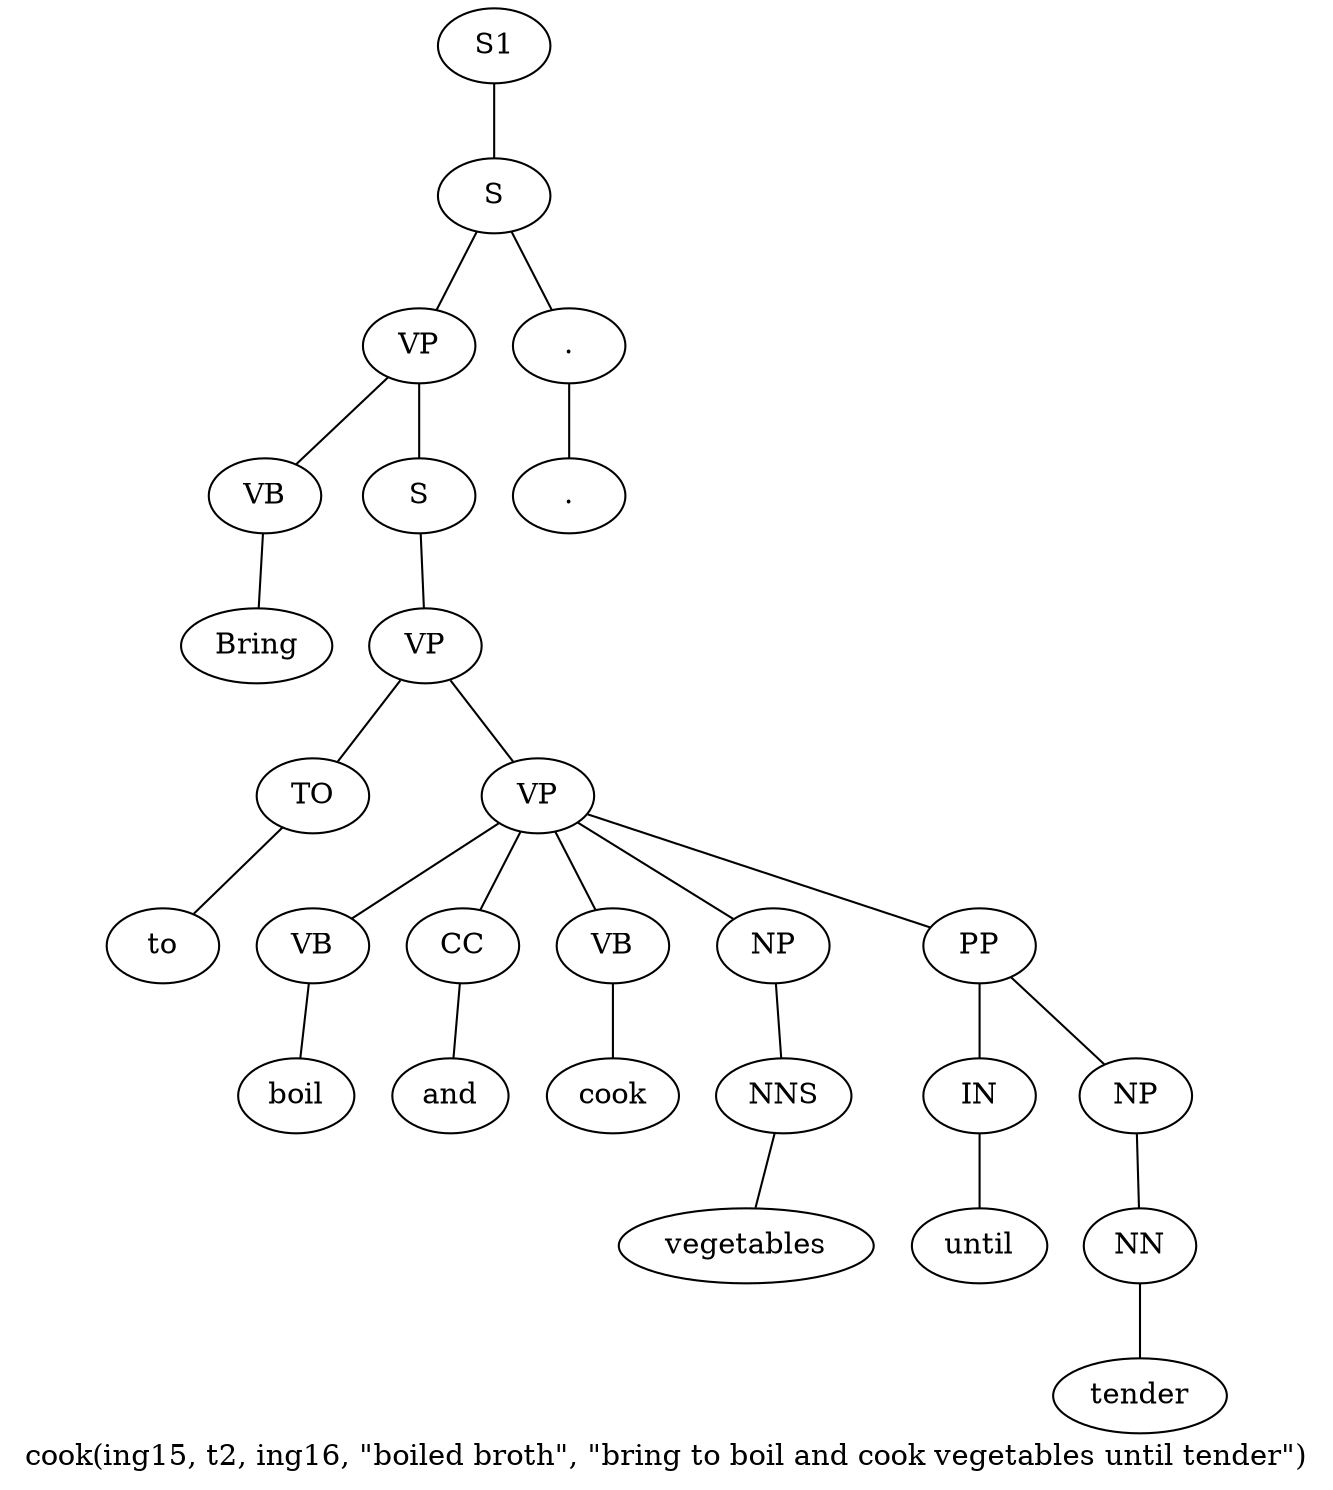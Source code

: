 graph SyntaxGraph {
	label = "cook(ing15, t2, ing16, \"boiled broth\", \"bring to boil and cook vegetables until tender\")";
	Node0 [label="S1"];
	Node1 [label="S"];
	Node2 [label="VP"];
	Node3 [label="VB"];
	Node4 [label="Bring"];
	Node5 [label="S"];
	Node6 [label="VP"];
	Node7 [label="TO"];
	Node8 [label="to"];
	Node9 [label="VP"];
	Node10 [label="VB"];
	Node11 [label="boil"];
	Node12 [label="CC"];
	Node13 [label="and"];
	Node14 [label="VB"];
	Node15 [label="cook"];
	Node16 [label="NP"];
	Node17 [label="NNS"];
	Node18 [label="vegetables"];
	Node19 [label="PP"];
	Node20 [label="IN"];
	Node21 [label="until"];
	Node22 [label="NP"];
	Node23 [label="NN"];
	Node24 [label="tender"];
	Node25 [label="."];
	Node26 [label="."];

	Node0 -- Node1;
	Node1 -- Node2;
	Node1 -- Node25;
	Node2 -- Node3;
	Node2 -- Node5;
	Node3 -- Node4;
	Node5 -- Node6;
	Node6 -- Node7;
	Node6 -- Node9;
	Node7 -- Node8;
	Node9 -- Node10;
	Node9 -- Node12;
	Node9 -- Node14;
	Node9 -- Node16;
	Node9 -- Node19;
	Node10 -- Node11;
	Node12 -- Node13;
	Node14 -- Node15;
	Node16 -- Node17;
	Node17 -- Node18;
	Node19 -- Node20;
	Node19 -- Node22;
	Node20 -- Node21;
	Node22 -- Node23;
	Node23 -- Node24;
	Node25 -- Node26;
}